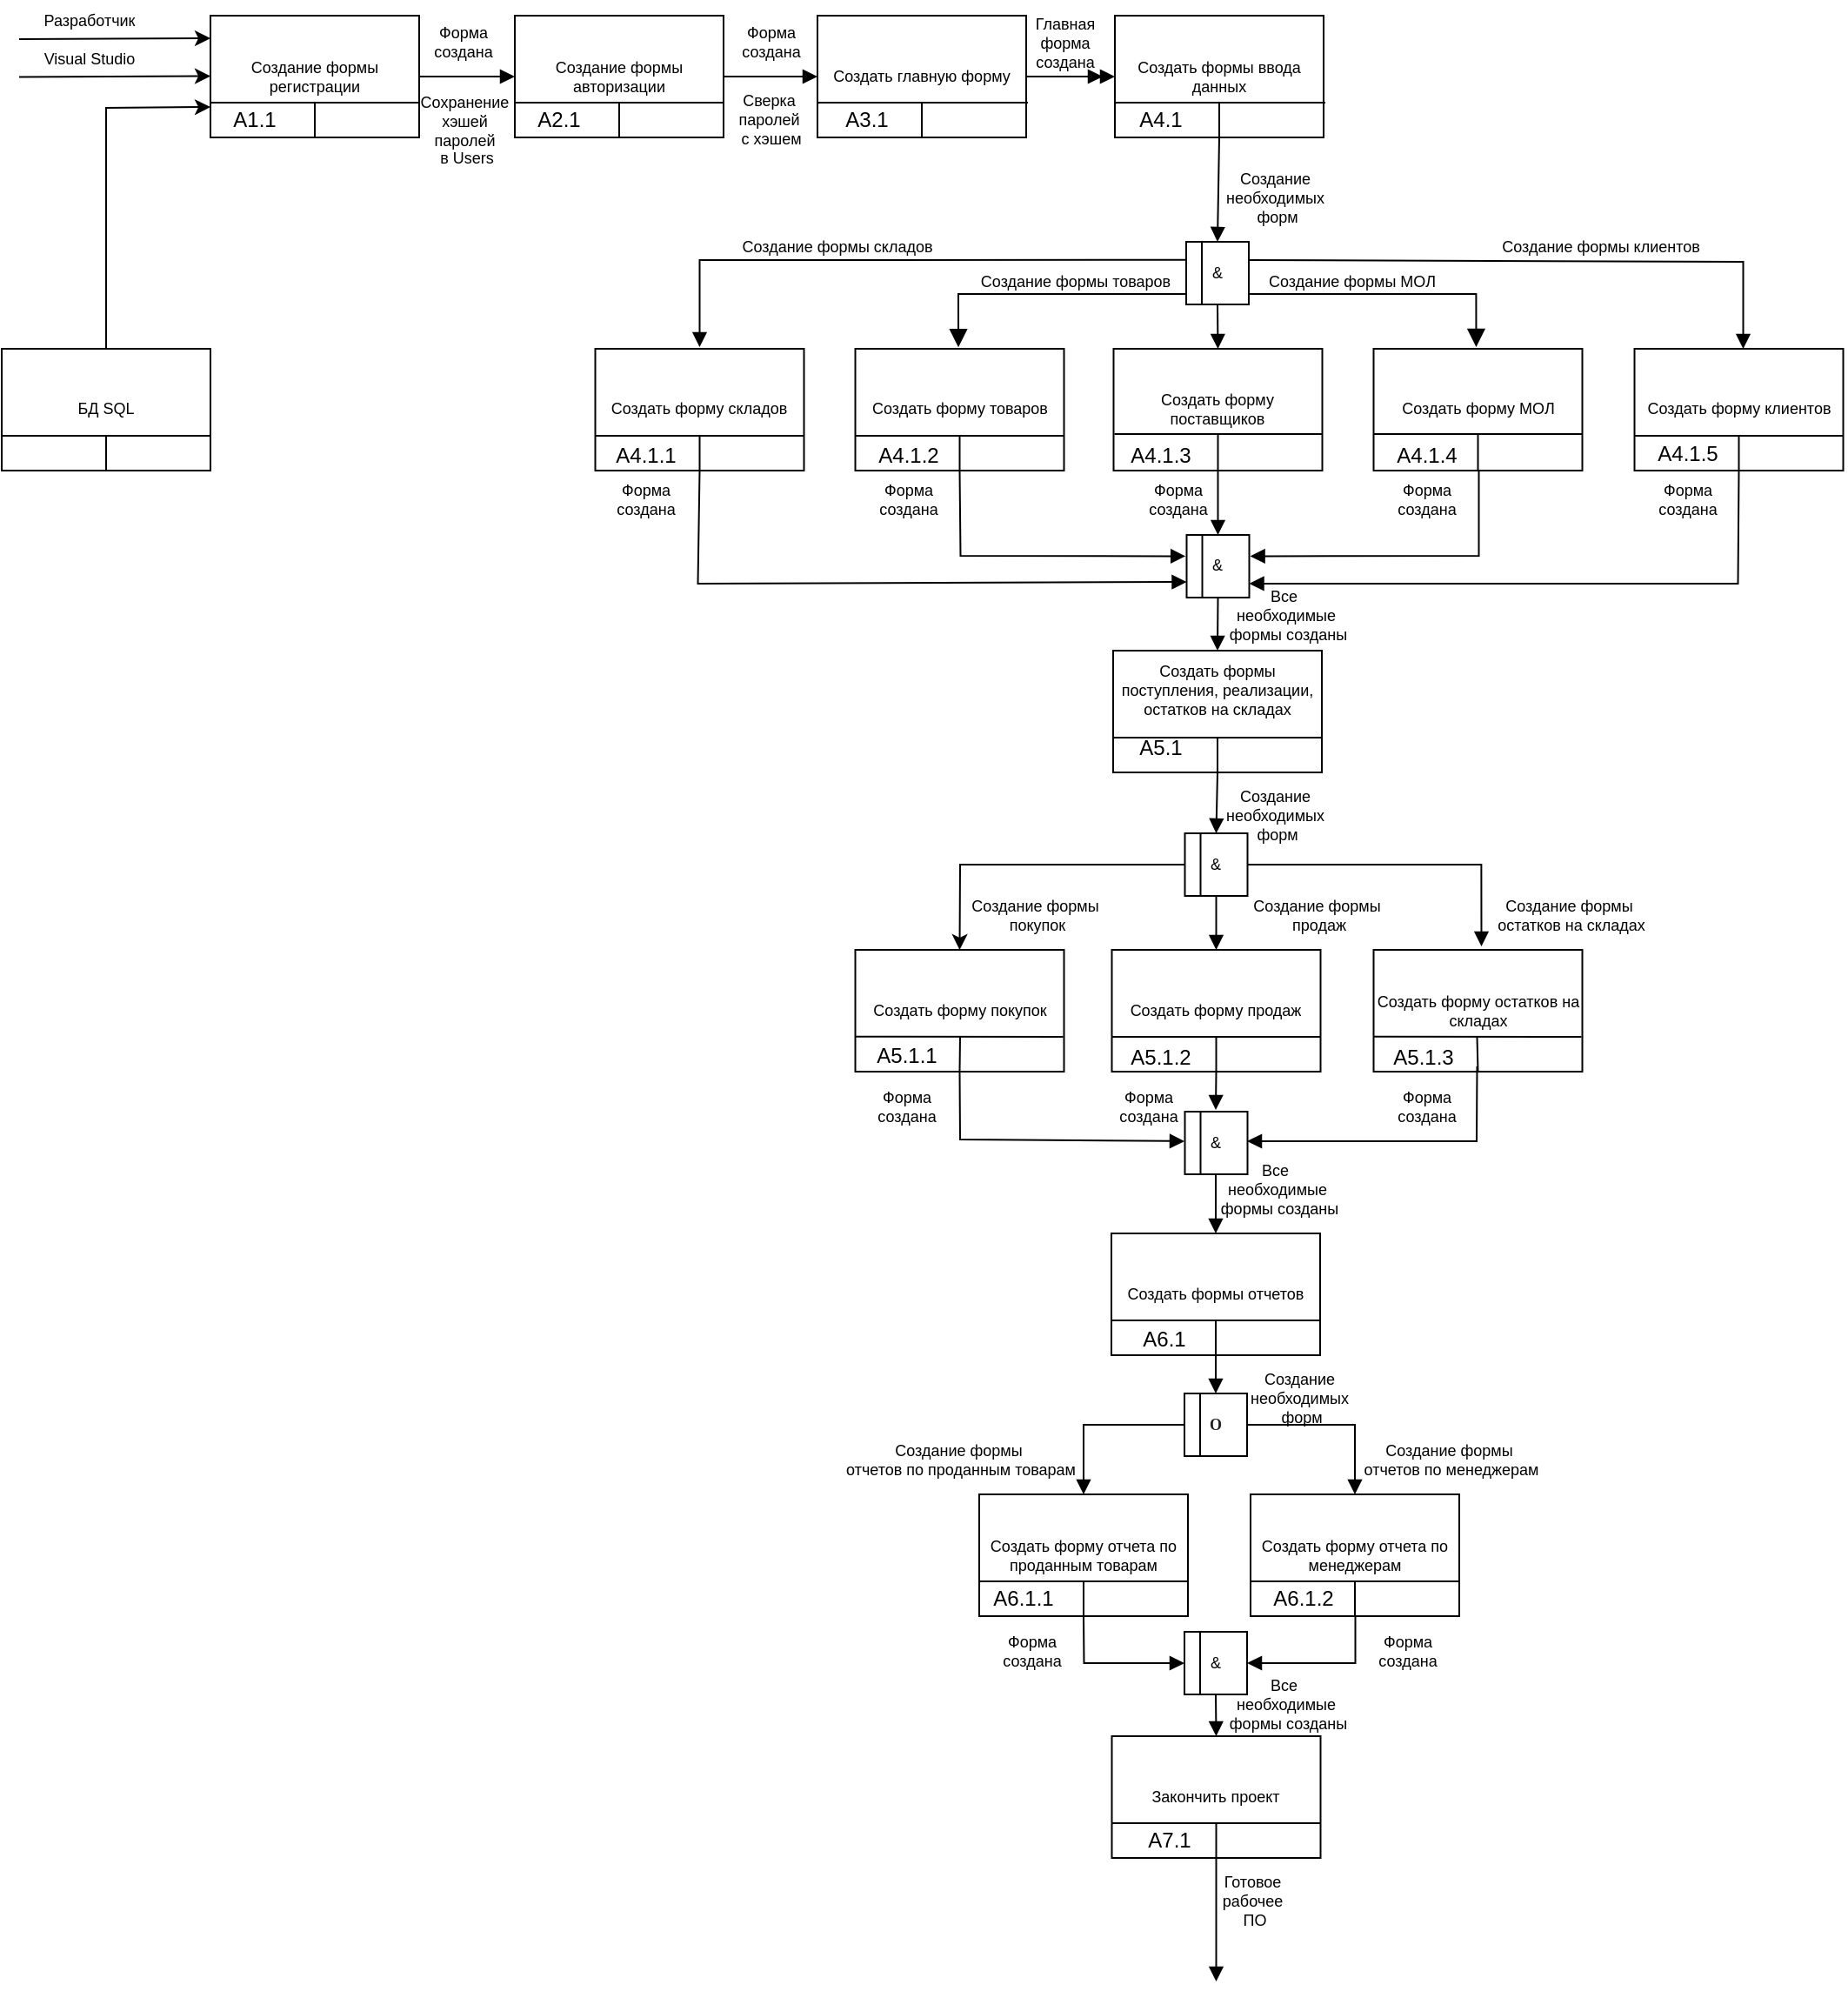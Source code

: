 <mxfile version="24.5.4" type="github">
  <diagram name="Страница — 1" id="Pa7o1rqoNR2MJulHMw20">
    <mxGraphModel dx="875" dy="435" grid="1" gridSize="10" guides="1" tooltips="1" connect="1" arrows="1" fold="1" page="1" pageScale="1" pageWidth="827" pageHeight="1169" math="0" shadow="0">
      <root>
        <mxCell id="0" />
        <mxCell id="1" parent="0" />
        <mxCell id="693QOhRJWuz22ZLLxZQr-6" value="Создание формы авторизации" style="rounded=0;whiteSpace=wrap;html=1;movable=1;resizable=1;rotatable=1;deletable=1;editable=1;locked=0;connectable=1;fontSize=9;" parent="1" vertex="1">
          <mxGeometry x="735" y="110" width="120" height="70" as="geometry" />
        </mxCell>
        <mxCell id="693QOhRJWuz22ZLLxZQr-7" value="" style="endArrow=none;html=1;rounded=0;movable=1;resizable=1;rotatable=1;deletable=1;editable=1;locked=0;connectable=1;fontSize=9;" parent="1" source="693QOhRJWuz22ZLLxZQr-6" edge="1">
          <mxGeometry width="50" height="50" relative="1" as="geometry">
            <mxPoint x="805" y="210" as="sourcePoint" />
            <mxPoint x="855" y="160" as="targetPoint" />
            <Array as="points">
              <mxPoint x="735" y="160" />
            </Array>
          </mxGeometry>
        </mxCell>
        <mxCell id="693QOhRJWuz22ZLLxZQr-8" value="" style="endArrow=none;html=1;rounded=0;exitX=0.5;exitY=1;exitDx=0;exitDy=0;movable=1;resizable=1;rotatable=1;deletable=1;editable=1;locked=0;connectable=1;fontSize=9;" parent="1" source="693QOhRJWuz22ZLLxZQr-6" edge="1">
          <mxGeometry width="50" height="50" relative="1" as="geometry">
            <mxPoint x="785" y="210" as="sourcePoint" />
            <mxPoint x="795" y="160" as="targetPoint" />
          </mxGeometry>
        </mxCell>
        <mxCell id="693QOhRJWuz22ZLLxZQr-9" value="Создать главную форму" style="rounded=0;whiteSpace=wrap;html=1;movable=1;resizable=1;rotatable=1;deletable=1;editable=1;locked=0;connectable=1;fontSize=9;" parent="1" vertex="1">
          <mxGeometry x="909" y="110" width="120" height="70" as="geometry" />
        </mxCell>
        <mxCell id="693QOhRJWuz22ZLLxZQr-10" value="" style="endArrow=none;html=1;rounded=0;movable=1;resizable=1;rotatable=1;deletable=1;editable=1;locked=0;connectable=1;fontSize=9;" parent="1" source="693QOhRJWuz22ZLLxZQr-9" edge="1">
          <mxGeometry width="50" height="50" relative="1" as="geometry">
            <mxPoint x="980" y="210" as="sourcePoint" />
            <mxPoint x="1030" y="160" as="targetPoint" />
            <Array as="points">
              <mxPoint x="910" y="160" />
            </Array>
          </mxGeometry>
        </mxCell>
        <mxCell id="693QOhRJWuz22ZLLxZQr-11" value="" style="endArrow=none;html=1;rounded=0;exitX=0.5;exitY=1;exitDx=0;exitDy=0;movable=1;resizable=1;rotatable=1;deletable=1;editable=1;locked=0;connectable=1;fontSize=9;" parent="1" source="693QOhRJWuz22ZLLxZQr-9" edge="1">
          <mxGeometry width="50" height="50" relative="1" as="geometry">
            <mxPoint x="960" y="210" as="sourcePoint" />
            <mxPoint x="969" y="160" as="targetPoint" />
          </mxGeometry>
        </mxCell>
        <mxCell id="693QOhRJWuz22ZLLxZQr-27" value="" style="endArrow=block;html=1;rounded=0;exitX=1;exitY=0.5;exitDx=0;exitDy=0;fontSize=9;endFill=1;" parent="1" source="693QOhRJWuz22ZLLxZQr-63" edge="1">
          <mxGeometry width="50" height="50" relative="1" as="geometry">
            <mxPoint x="520" y="148" as="sourcePoint" />
            <mxPoint x="735" y="145" as="targetPoint" />
          </mxGeometry>
        </mxCell>
        <mxCell id="693QOhRJWuz22ZLLxZQr-28" value="" style="endArrow=block;html=1;rounded=0;entryX=0;entryY=0.5;entryDx=0;entryDy=0;exitX=1;exitY=0.5;exitDx=0;exitDy=0;fontSize=9;endFill=1;" parent="1" source="693QOhRJWuz22ZLLxZQr-6" target="693QOhRJWuz22ZLLxZQr-9" edge="1">
          <mxGeometry width="50" height="50" relative="1" as="geometry">
            <mxPoint x="660" y="147" as="sourcePoint" />
            <mxPoint x="911.2" y="149.86" as="targetPoint" />
          </mxGeometry>
        </mxCell>
        <mxCell id="693QOhRJWuz22ZLLxZQr-63" value="Создание формы регистрации" style="rounded=0;whiteSpace=wrap;html=1;movable=1;resizable=1;rotatable=1;deletable=1;editable=1;locked=0;connectable=1;fontSize=9;" parent="1" vertex="1">
          <mxGeometry x="560" y="110" width="120" height="70" as="geometry" />
        </mxCell>
        <mxCell id="693QOhRJWuz22ZLLxZQr-64" value="" style="endArrow=none;html=1;rounded=0;movable=1;resizable=1;rotatable=1;deletable=1;editable=1;locked=0;connectable=1;fontSize=9;" parent="1" source="693QOhRJWuz22ZLLxZQr-63" edge="1">
          <mxGeometry width="50" height="50" relative="1" as="geometry">
            <mxPoint x="630" y="210" as="sourcePoint" />
            <mxPoint x="680" y="160" as="targetPoint" />
            <Array as="points">
              <mxPoint x="560" y="160" />
            </Array>
          </mxGeometry>
        </mxCell>
        <mxCell id="693QOhRJWuz22ZLLxZQr-65" value="" style="endArrow=none;html=1;rounded=0;exitX=0.5;exitY=1;exitDx=0;exitDy=0;movable=1;resizable=1;rotatable=1;deletable=1;editable=1;locked=0;connectable=1;fontSize=9;" parent="1" source="693QOhRJWuz22ZLLxZQr-63" edge="1">
          <mxGeometry width="50" height="50" relative="1" as="geometry">
            <mxPoint x="610" y="210" as="sourcePoint" />
            <mxPoint x="620" y="160" as="targetPoint" />
          </mxGeometry>
        </mxCell>
        <mxCell id="nbALkBVCZ8IrskfFhHtM-5" value="Создать форму складов" style="rounded=0;whiteSpace=wrap;html=1;movable=1;resizable=1;rotatable=1;deletable=1;editable=1;locked=0;connectable=1;fontSize=9;" vertex="1" parent="1">
          <mxGeometry x="781.25" y="301.49" width="120" height="70" as="geometry" />
        </mxCell>
        <mxCell id="nbALkBVCZ8IrskfFhHtM-6" value="" style="endArrow=none;html=1;rounded=0;movable=1;resizable=1;rotatable=1;deletable=1;editable=1;locked=0;connectable=1;fontSize=9;" edge="1" source="nbALkBVCZ8IrskfFhHtM-5" parent="1">
          <mxGeometry width="50" height="50" relative="1" as="geometry">
            <mxPoint x="851.25" y="401.49" as="sourcePoint" />
            <mxPoint x="901.25" y="351.49" as="targetPoint" />
            <Array as="points">
              <mxPoint x="781.25" y="351.49" />
            </Array>
          </mxGeometry>
        </mxCell>
        <mxCell id="nbALkBVCZ8IrskfFhHtM-7" value="" style="endArrow=none;html=1;rounded=0;exitX=0.5;exitY=1;exitDx=0;exitDy=0;movable=1;resizable=1;rotatable=1;deletable=1;editable=1;locked=0;connectable=1;fontSize=9;" edge="1" source="nbALkBVCZ8IrskfFhHtM-5" parent="1">
          <mxGeometry width="50" height="50" relative="1" as="geometry">
            <mxPoint x="831.25" y="401.49" as="sourcePoint" />
            <mxPoint x="841.25" y="351.49" as="targetPoint" />
          </mxGeometry>
        </mxCell>
        <mxCell id="nbALkBVCZ8IrskfFhHtM-11" value="Создать&amp;nbsp;форму товаров" style="rounded=0;whiteSpace=wrap;html=1;movable=1;resizable=1;rotatable=1;deletable=1;editable=1;locked=0;connectable=1;fontSize=9;" vertex="1" parent="1">
          <mxGeometry x="930.75" y="301.49" width="120" height="70" as="geometry" />
        </mxCell>
        <mxCell id="nbALkBVCZ8IrskfFhHtM-12" value="" style="endArrow=none;html=1;rounded=0;movable=1;resizable=1;rotatable=1;deletable=1;editable=1;locked=0;connectable=1;fontSize=9;" edge="1" source="nbALkBVCZ8IrskfFhHtM-11" parent="1">
          <mxGeometry width="50" height="50" relative="1" as="geometry">
            <mxPoint x="1000.75" y="401.49" as="sourcePoint" />
            <mxPoint x="1050.75" y="351.49" as="targetPoint" />
            <Array as="points">
              <mxPoint x="930.75" y="351.49" />
            </Array>
          </mxGeometry>
        </mxCell>
        <mxCell id="nbALkBVCZ8IrskfFhHtM-13" value="" style="endArrow=none;html=1;rounded=0;exitX=0.5;exitY=1;exitDx=0;exitDy=0;movable=1;resizable=1;rotatable=1;deletable=1;editable=1;locked=0;connectable=1;fontSize=9;" edge="1" source="nbALkBVCZ8IrskfFhHtM-11" parent="1">
          <mxGeometry width="50" height="50" relative="1" as="geometry">
            <mxPoint x="980.75" y="401.49" as="sourcePoint" />
            <mxPoint x="990.75" y="351.49" as="targetPoint" />
          </mxGeometry>
        </mxCell>
        <mxCell id="nbALkBVCZ8IrskfFhHtM-14" value="Создать&amp;nbsp;форму МОЛ" style="rounded=0;whiteSpace=wrap;html=1;movable=1;resizable=1;rotatable=1;deletable=1;editable=1;locked=0;connectable=1;fontSize=9;" vertex="1" parent="1">
          <mxGeometry x="1228.75" y="301.49" width="120" height="70" as="geometry" />
        </mxCell>
        <mxCell id="nbALkBVCZ8IrskfFhHtM-15" value="" style="endArrow=none;html=1;rounded=0;movable=1;resizable=1;rotatable=1;deletable=1;editable=1;locked=0;connectable=1;fontSize=9;" edge="1" parent="1" source="nbALkBVCZ8IrskfFhHtM-14">
          <mxGeometry width="50" height="50" relative="1" as="geometry">
            <mxPoint x="1298.75" y="400.49" as="sourcePoint" />
            <mxPoint x="1348.75" y="350.49" as="targetPoint" />
            <Array as="points">
              <mxPoint x="1228.75" y="350.49" />
            </Array>
          </mxGeometry>
        </mxCell>
        <mxCell id="nbALkBVCZ8IrskfFhHtM-16" value="" style="endArrow=none;html=1;rounded=0;exitX=0.5;exitY=1;exitDx=0;exitDy=0;movable=1;resizable=1;rotatable=1;deletable=1;editable=1;locked=0;connectable=1;fontSize=9;" edge="1" parent="1" source="nbALkBVCZ8IrskfFhHtM-14">
          <mxGeometry width="50" height="50" relative="1" as="geometry">
            <mxPoint x="1278.75" y="400.49" as="sourcePoint" />
            <mxPoint x="1288.75" y="350.49" as="targetPoint" />
          </mxGeometry>
        </mxCell>
        <mxCell id="nbALkBVCZ8IrskfFhHtM-17" value="Создать&amp;nbsp;форму клиентов" style="rounded=0;whiteSpace=wrap;html=1;movable=1;resizable=1;rotatable=1;deletable=1;editable=1;locked=0;connectable=1;fontSize=9;" vertex="1" parent="1">
          <mxGeometry x="1378.75" y="301.49" width="120" height="70" as="geometry" />
        </mxCell>
        <mxCell id="nbALkBVCZ8IrskfFhHtM-18" value="" style="endArrow=none;html=1;rounded=0;movable=1;resizable=1;rotatable=1;deletable=1;editable=1;locked=0;connectable=1;fontSize=9;" edge="1" parent="1" source="nbALkBVCZ8IrskfFhHtM-17">
          <mxGeometry width="50" height="50" relative="1" as="geometry">
            <mxPoint x="1448.75" y="401.49" as="sourcePoint" />
            <mxPoint x="1498.75" y="351.49" as="targetPoint" />
            <Array as="points">
              <mxPoint x="1378.75" y="351.49" />
            </Array>
          </mxGeometry>
        </mxCell>
        <mxCell id="nbALkBVCZ8IrskfFhHtM-19" value="" style="endArrow=none;html=1;rounded=0;exitX=0.5;exitY=1;exitDx=0;exitDy=0;movable=1;resizable=1;rotatable=1;deletable=1;editable=1;locked=0;connectable=1;fontSize=9;" edge="1" parent="1" source="nbALkBVCZ8IrskfFhHtM-17">
          <mxGeometry width="50" height="50" relative="1" as="geometry">
            <mxPoint x="1428.75" y="401.49" as="sourcePoint" />
            <mxPoint x="1438.75" y="351.49" as="targetPoint" />
          </mxGeometry>
        </mxCell>
        <mxCell id="nbALkBVCZ8IrskfFhHtM-25" value="" style="group;fontSize=9;" vertex="1" connectable="0" parent="1">
          <mxGeometry x="1121" y="240" width="36" height="36" as="geometry" />
        </mxCell>
        <mxCell id="nbALkBVCZ8IrskfFhHtM-26" value="&amp;amp;" style="whiteSpace=wrap;html=1;aspect=fixed;fontSize=9;" vertex="1" parent="nbALkBVCZ8IrskfFhHtM-25">
          <mxGeometry width="36" height="36" as="geometry" />
        </mxCell>
        <mxCell id="nbALkBVCZ8IrskfFhHtM-27" value="" style="endArrow=none;html=1;rounded=0;entryX=0.25;entryY=0;entryDx=0;entryDy=0;exitX=0.25;exitY=1;exitDx=0;exitDy=0;fontSize=9;" edge="1" parent="nbALkBVCZ8IrskfFhHtM-25" source="nbALkBVCZ8IrskfFhHtM-26" target="nbALkBVCZ8IrskfFhHtM-26">
          <mxGeometry width="50" height="50" relative="1" as="geometry">
            <mxPoint x="70" y="46" as="sourcePoint" />
            <mxPoint x="120" y="-4" as="targetPoint" />
          </mxGeometry>
        </mxCell>
        <mxCell id="nbALkBVCZ8IrskfFhHtM-30" value="" style="edgeStyle=segmentEdgeStyle;endArrow=block;html=1;curved=0;rounded=0;endSize=8;startSize=8;sourcePerimeterSpacing=0;targetPerimeterSpacing=0;exitX=0.004;exitY=0.834;exitDx=0;exitDy=0;exitPerimeter=0;entryX=0.494;entryY=-0.012;entryDx=0;entryDy=0;entryPerimeter=0;endFill=1;fontSize=9;" edge="1" parent="1" source="nbALkBVCZ8IrskfFhHtM-26" target="nbALkBVCZ8IrskfFhHtM-11">
          <mxGeometry width="100" relative="1" as="geometry">
            <mxPoint x="1114.74" y="270" as="sourcePoint" />
            <mxPoint x="990" y="300" as="targetPoint" />
            <Array as="points">
              <mxPoint x="990.25" y="270.49" />
            </Array>
          </mxGeometry>
        </mxCell>
        <mxCell id="nbALkBVCZ8IrskfFhHtM-31" value="" style="edgeStyle=segmentEdgeStyle;endArrow=block;html=1;curved=0;rounded=0;endSize=8;startSize=8;sourcePerimeterSpacing=0;targetPerimeterSpacing=0;entryX=0.502;entryY=0.007;entryDx=0;entryDy=0;entryPerimeter=0;exitX=1.001;exitY=0.834;exitDx=0;exitDy=0;exitPerimeter=0;endFill=1;fontSize=9;" edge="1" parent="1" source="nbALkBVCZ8IrskfFhHtM-26">
          <mxGeometry width="100" relative="1" as="geometry">
            <mxPoint x="1160" y="270" as="sourcePoint" />
            <mxPoint x="1287.74" y="300.49" as="targetPoint" />
            <Array as="points">
              <mxPoint x="1287.25" y="270.49" />
            </Array>
          </mxGeometry>
        </mxCell>
        <mxCell id="nbALkBVCZ8IrskfFhHtM-32" value="Создать&amp;nbsp;форму поставщиков" style="rounded=0;whiteSpace=wrap;html=1;movable=1;resizable=1;rotatable=1;deletable=1;editable=1;locked=0;connectable=1;fontSize=9;" vertex="1" parent="1">
          <mxGeometry x="1079.25" y="301.49" width="120" height="70" as="geometry" />
        </mxCell>
        <mxCell id="nbALkBVCZ8IrskfFhHtM-34" value="" style="endArrow=none;html=1;rounded=0;exitX=0.5;exitY=1;exitDx=0;exitDy=0;movable=1;resizable=1;rotatable=1;deletable=1;editable=1;locked=0;connectable=1;fontSize=9;" edge="1" source="nbALkBVCZ8IrskfFhHtM-32" parent="1">
          <mxGeometry width="50" height="50" relative="1" as="geometry">
            <mxPoint x="1127.25" y="400.49" as="sourcePoint" />
            <mxPoint x="1139.25" y="350.49" as="targetPoint" />
          </mxGeometry>
        </mxCell>
        <mxCell id="nbALkBVCZ8IrskfFhHtM-35" value="" style="endArrow=block;html=1;rounded=0;exitX=0.5;exitY=1;exitDx=0;exitDy=0;entryX=0.5;entryY=0;entryDx=0;entryDy=0;endFill=1;fontSize=9;" edge="1" parent="1" source="nbALkBVCZ8IrskfFhHtM-26" target="nbALkBVCZ8IrskfFhHtM-32">
          <mxGeometry width="50" height="50" relative="1" as="geometry">
            <mxPoint x="1140" y="280" as="sourcePoint" />
            <mxPoint x="1141.25" y="290.49" as="targetPoint" />
          </mxGeometry>
        </mxCell>
        <mxCell id="nbALkBVCZ8IrskfFhHtM-38" value="" style="group;fontSize=9;" vertex="1" connectable="0" parent="1">
          <mxGeometry x="1121.25" y="408.49" width="36" height="36" as="geometry" />
        </mxCell>
        <mxCell id="nbALkBVCZ8IrskfFhHtM-39" value="&amp;amp;" style="whiteSpace=wrap;html=1;aspect=fixed;fontSize=9;" vertex="1" parent="nbALkBVCZ8IrskfFhHtM-38">
          <mxGeometry width="36" height="36" as="geometry" />
        </mxCell>
        <mxCell id="nbALkBVCZ8IrskfFhHtM-40" value="" style="endArrow=none;html=1;rounded=0;entryX=0.25;entryY=0;entryDx=0;entryDy=0;exitX=0.25;exitY=1;exitDx=0;exitDy=0;fontSize=9;" edge="1" parent="nbALkBVCZ8IrskfFhHtM-38" source="nbALkBVCZ8IrskfFhHtM-39" target="nbALkBVCZ8IrskfFhHtM-39">
          <mxGeometry width="50" height="50" relative="1" as="geometry">
            <mxPoint x="70" y="46" as="sourcePoint" />
            <mxPoint x="120" y="-4" as="targetPoint" />
          </mxGeometry>
        </mxCell>
        <mxCell id="nbALkBVCZ8IrskfFhHtM-43" value="" style="endArrow=block;html=1;rounded=0;exitX=0.5;exitY=1;exitDx=0;exitDy=0;entryX=0.5;entryY=0;entryDx=0;entryDy=0;fontSize=9;endFill=1;" edge="1" parent="1" source="nbALkBVCZ8IrskfFhHtM-32" target="nbALkBVCZ8IrskfFhHtM-39">
          <mxGeometry width="50" height="50" relative="1" as="geometry">
            <mxPoint x="1111.25" y="400.49" as="sourcePoint" />
            <mxPoint x="1131.25" y="400.49" as="targetPoint" />
          </mxGeometry>
        </mxCell>
        <mxCell id="nbALkBVCZ8IrskfFhHtM-58" value="" style="endArrow=none;html=1;rounded=0;movable=1;resizable=1;rotatable=1;deletable=1;editable=1;locked=0;connectable=1;fontSize=9;" edge="1" parent="1">
          <mxGeometry width="50" height="50" relative="1" as="geometry">
            <mxPoint x="1079.75" y="350.49" as="sourcePoint" />
            <mxPoint x="1199.25" y="350.49" as="targetPoint" />
            <Array as="points">
              <mxPoint x="1079.25" y="350.49" />
            </Array>
          </mxGeometry>
        </mxCell>
        <mxCell id="nbALkBVCZ8IrskfFhHtM-60" value="" style="endArrow=block;html=1;rounded=0;exitX=0.5;exitY=1;exitDx=0;exitDy=0;entryX=1;entryY=0.5;entryDx=0;entryDy=0;fontSize=9;endFill=1;" edge="1" parent="1" source="nbALkBVCZ8IrskfFhHtM-17">
          <mxGeometry width="50" height="50" relative="1" as="geometry">
            <mxPoint x="1288.67" y="380.07" as="sourcePoint" />
            <mxPoint x="1157.25" y="436.49" as="targetPoint" />
            <Array as="points">
              <mxPoint x="1438.25" y="436.49" />
            </Array>
          </mxGeometry>
        </mxCell>
        <mxCell id="nbALkBVCZ8IrskfFhHtM-61" value="" style="endArrow=block;html=1;rounded=0;exitX=0.5;exitY=1;exitDx=0;exitDy=0;entryX=-0.018;entryY=0.34;entryDx=0;entryDy=0;entryPerimeter=0;fontSize=9;endFill=1;" edge="1" parent="1" source="nbALkBVCZ8IrskfFhHtM-11" target="nbALkBVCZ8IrskfFhHtM-39">
          <mxGeometry width="50" height="50" relative="1" as="geometry">
            <mxPoint x="1151.25" y="460.49" as="sourcePoint" />
            <mxPoint x="1201.25" y="410.49" as="targetPoint" />
            <Array as="points">
              <mxPoint x="991.25" y="420.49" />
            </Array>
          </mxGeometry>
        </mxCell>
        <mxCell id="nbALkBVCZ8IrskfFhHtM-66" value="" style="endArrow=block;html=1;rounded=0;exitX=0.5;exitY=1;exitDx=0;exitDy=0;entryX=1.015;entryY=0.34;entryDx=0;entryDy=0;entryPerimeter=0;fontSize=9;endFill=1;" edge="1" parent="1" target="nbALkBVCZ8IrskfFhHtM-39">
          <mxGeometry width="50" height="50" relative="1" as="geometry">
            <mxPoint x="1289.25" y="371.49" as="sourcePoint" />
            <mxPoint x="1161.25" y="420.49" as="targetPoint" />
            <Array as="points">
              <mxPoint x="1289.25" y="420.49" />
            </Array>
          </mxGeometry>
        </mxCell>
        <mxCell id="nbALkBVCZ8IrskfFhHtM-67" value="" style="endArrow=block;html=1;rounded=0;exitX=0.5;exitY=1;exitDx=0;exitDy=0;entryX=0;entryY=0.75;entryDx=0;entryDy=0;fontSize=9;endFill=1;" edge="1" parent="1" target="nbALkBVCZ8IrskfFhHtM-39">
          <mxGeometry width="50" height="50" relative="1" as="geometry">
            <mxPoint x="841.25" y="371.49" as="sourcePoint" />
            <mxPoint x="1111.25" y="440.49" as="targetPoint" />
            <Array as="points">
              <mxPoint x="840.25" y="436.49" />
            </Array>
          </mxGeometry>
        </mxCell>
        <mxCell id="nbALkBVCZ8IrskfFhHtM-69" value="" style="endArrow=block;html=1;rounded=0;exitX=0.005;exitY=0.288;exitDx=0;exitDy=0;exitPerimeter=0;endFill=1;fontSize=9;" edge="1" parent="1" source="nbALkBVCZ8IrskfFhHtM-26">
          <mxGeometry width="50" height="50" relative="1" as="geometry">
            <mxPoint x="961.25" y="290.49" as="sourcePoint" />
            <mxPoint x="841.25" y="300.49" as="targetPoint" />
            <Array as="points">
              <mxPoint x="841.25" y="250.49" />
            </Array>
          </mxGeometry>
        </mxCell>
        <mxCell id="nbALkBVCZ8IrskfFhHtM-71" value="" style="endArrow=block;html=1;rounded=0;exitX=1.008;exitY=0.292;exitDx=0;exitDy=0;exitPerimeter=0;endFill=1;fontSize=9;" edge="1" parent="1" source="nbALkBVCZ8IrskfFhHtM-26">
          <mxGeometry width="50" height="50" relative="1" as="geometry">
            <mxPoint x="1721.25" y="251.49" as="sourcePoint" />
            <mxPoint x="1441.25" y="301.49" as="targetPoint" />
            <Array as="points">
              <mxPoint x="1441.25" y="251.49" />
            </Array>
          </mxGeometry>
        </mxCell>
        <mxCell id="nbALkBVCZ8IrskfFhHtM-72" value="" style="endArrow=block;html=1;rounded=0;exitX=0.5;exitY=1;exitDx=0;exitDy=0;entryX=0.5;entryY=0;entryDx=0;entryDy=0;fontSize=9;endFill=1;" edge="1" parent="1" source="nbALkBVCZ8IrskfFhHtM-105">
          <mxGeometry width="50" height="50" relative="1" as="geometry">
            <mxPoint x="1139.25" y="616" as="sourcePoint" />
            <mxPoint x="1138.25" y="647" as="targetPoint" />
          </mxGeometry>
        </mxCell>
        <mxCell id="nbALkBVCZ8IrskfFhHtM-74" value="Создать&amp;nbsp;форму покупок" style="rounded=0;whiteSpace=wrap;html=1;movable=1;resizable=1;rotatable=1;deletable=1;editable=1;locked=0;connectable=1;fontSize=9;" vertex="1" parent="1">
          <mxGeometry x="930.75" y="647" width="120" height="70" as="geometry" />
        </mxCell>
        <mxCell id="nbALkBVCZ8IrskfFhHtM-75" value="" style="endArrow=none;html=1;rounded=0;movable=1;resizable=1;rotatable=1;deletable=1;editable=1;locked=0;connectable=1;fontSize=9;" edge="1" source="nbALkBVCZ8IrskfFhHtM-74" parent="1">
          <mxGeometry width="50" height="50" relative="1" as="geometry">
            <mxPoint x="1000.25" y="747" as="sourcePoint" />
            <mxPoint x="1050.25" y="697" as="targetPoint" />
            <Array as="points">
              <mxPoint x="930.25" y="697" />
            </Array>
          </mxGeometry>
        </mxCell>
        <mxCell id="nbALkBVCZ8IrskfFhHtM-76" value="" style="endArrow=none;html=1;rounded=0;exitX=0.5;exitY=1;exitDx=0;exitDy=0;movable=1;resizable=1;rotatable=1;deletable=1;editable=1;locked=0;connectable=1;fontSize=9;" edge="1" source="nbALkBVCZ8IrskfFhHtM-74" parent="1">
          <mxGeometry width="50" height="50" relative="1" as="geometry">
            <mxPoint x="980.25" y="747" as="sourcePoint" />
            <mxPoint x="991" y="697" as="targetPoint" />
          </mxGeometry>
        </mxCell>
        <mxCell id="nbALkBVCZ8IrskfFhHtM-77" value="Создать&amp;nbsp;форму продаж" style="rounded=0;whiteSpace=wrap;html=1;movable=1;resizable=1;rotatable=1;deletable=1;editable=1;locked=0;connectable=1;fontSize=9;" vertex="1" parent="1">
          <mxGeometry x="1078.25" y="647" width="120" height="70" as="geometry" />
        </mxCell>
        <mxCell id="nbALkBVCZ8IrskfFhHtM-78" value="" style="endArrow=none;html=1;rounded=0;movable=1;resizable=1;rotatable=1;deletable=1;editable=1;locked=0;connectable=1;fontSize=9;" edge="1" source="nbALkBVCZ8IrskfFhHtM-77" parent="1">
          <mxGeometry width="50" height="50" relative="1" as="geometry">
            <mxPoint x="1148.25" y="747" as="sourcePoint" />
            <mxPoint x="1198.25" y="697" as="targetPoint" />
            <Array as="points">
              <mxPoint x="1078.25" y="697" />
            </Array>
          </mxGeometry>
        </mxCell>
        <mxCell id="nbALkBVCZ8IrskfFhHtM-79" value="" style="endArrow=none;html=1;rounded=0;exitX=0.5;exitY=1;exitDx=0;exitDy=0;movable=1;resizable=1;rotatable=1;deletable=1;editable=1;locked=0;connectable=1;fontSize=9;" edge="1" source="nbALkBVCZ8IrskfFhHtM-77" parent="1">
          <mxGeometry width="50" height="50" relative="1" as="geometry">
            <mxPoint x="1128.25" y="747" as="sourcePoint" />
            <mxPoint x="1138.25" y="697" as="targetPoint" />
          </mxGeometry>
        </mxCell>
        <mxCell id="nbALkBVCZ8IrskfFhHtM-80" value="Создать&amp;nbsp;форму остатков на складах" style="rounded=0;whiteSpace=wrap;html=1;movable=1;resizable=1;rotatable=1;deletable=1;editable=1;locked=0;connectable=1;fontSize=9;" vertex="1" parent="1">
          <mxGeometry x="1228.75" y="647" width="120" height="70" as="geometry" />
        </mxCell>
        <mxCell id="nbALkBVCZ8IrskfFhHtM-81" value="" style="endArrow=none;html=1;rounded=0;movable=1;resizable=1;rotatable=1;deletable=1;editable=1;locked=0;connectable=1;fontSize=9;" edge="1" source="nbALkBVCZ8IrskfFhHtM-80" parent="1">
          <mxGeometry width="50" height="50" relative="1" as="geometry">
            <mxPoint x="1298.25" y="747" as="sourcePoint" />
            <mxPoint x="1348.25" y="697" as="targetPoint" />
            <Array as="points">
              <mxPoint x="1228.25" y="697" />
            </Array>
          </mxGeometry>
        </mxCell>
        <mxCell id="nbALkBVCZ8IrskfFhHtM-82" value="" style="endArrow=none;html=1;rounded=0;exitX=0.5;exitY=1;exitDx=0;exitDy=0;movable=1;resizable=1;rotatable=1;deletable=1;editable=1;locked=0;connectable=1;fontSize=9;" edge="1" source="nbALkBVCZ8IrskfFhHtM-80" parent="1">
          <mxGeometry width="50" height="50" relative="1" as="geometry">
            <mxPoint x="1278.25" y="747" as="sourcePoint" />
            <mxPoint x="1288.25" y="697" as="targetPoint" />
          </mxGeometry>
        </mxCell>
        <mxCell id="nbALkBVCZ8IrskfFhHtM-91" value="Создать формы ввода данных" style="rounded=0;whiteSpace=wrap;html=1;movable=1;resizable=1;rotatable=1;deletable=1;editable=1;locked=0;connectable=1;fontSize=9;" vertex="1" parent="1">
          <mxGeometry x="1080" y="110" width="120" height="70" as="geometry" />
        </mxCell>
        <mxCell id="nbALkBVCZ8IrskfFhHtM-92" value="" style="endArrow=none;html=1;rounded=0;movable=1;resizable=1;rotatable=1;deletable=1;editable=1;locked=0;connectable=1;fontSize=9;" edge="1" source="nbALkBVCZ8IrskfFhHtM-91" parent="1">
          <mxGeometry width="50" height="50" relative="1" as="geometry">
            <mxPoint x="1151" y="210" as="sourcePoint" />
            <mxPoint x="1201" y="160" as="targetPoint" />
            <Array as="points">
              <mxPoint x="1081" y="160" />
            </Array>
          </mxGeometry>
        </mxCell>
        <mxCell id="nbALkBVCZ8IrskfFhHtM-93" value="" style="endArrow=none;html=1;rounded=0;exitX=0.5;exitY=1;exitDx=0;exitDy=0;movable=1;resizable=1;rotatable=1;deletable=1;editable=1;locked=0;connectable=1;fontSize=9;" edge="1" source="nbALkBVCZ8IrskfFhHtM-91" parent="1">
          <mxGeometry width="50" height="50" relative="1" as="geometry">
            <mxPoint x="1131" y="210" as="sourcePoint" />
            <mxPoint x="1140" y="160" as="targetPoint" />
          </mxGeometry>
        </mxCell>
        <mxCell id="nbALkBVCZ8IrskfFhHtM-94" value="" style="edgeStyle=none;orthogonalLoop=1;jettySize=auto;html=1;rounded=0;exitX=1;exitY=0.5;exitDx=0;exitDy=0;entryX=0;entryY=0.5;entryDx=0;entryDy=0;endArrow=doubleBlock;endFill=1;fontSize=9;" edge="1" parent="1" source="693QOhRJWuz22ZLLxZQr-9" target="nbALkBVCZ8IrskfFhHtM-91">
          <mxGeometry width="100" relative="1" as="geometry">
            <mxPoint x="730" y="200" as="sourcePoint" />
            <mxPoint x="830" y="200" as="targetPoint" />
            <Array as="points" />
          </mxGeometry>
        </mxCell>
        <mxCell id="nbALkBVCZ8IrskfFhHtM-96" value="" style="endArrow=block;html=1;rounded=0;endFill=1;entryX=0.5;entryY=0;entryDx=0;entryDy=0;exitX=0.5;exitY=1;exitDx=0;exitDy=0;fontSize=9;" edge="1" parent="1" source="nbALkBVCZ8IrskfFhHtM-91" target="nbALkBVCZ8IrskfFhHtM-26">
          <mxGeometry width="50" height="50" relative="1" as="geometry">
            <mxPoint x="1060.75" y="290" as="sourcePoint" />
            <mxPoint x="1110.75" y="240" as="targetPoint" />
          </mxGeometry>
        </mxCell>
        <mxCell id="nbALkBVCZ8IrskfFhHtM-97" value="Создать формы поступления, реализации, остатков на складах" style="rounded=0;whiteSpace=wrap;html=1;movable=1;resizable=1;rotatable=1;deletable=1;editable=1;locked=0;connectable=1;fontSize=9;verticalAlign=top;spacingBottom=0;labelPosition=center;verticalLabelPosition=middle;align=center;" vertex="1" parent="1">
          <mxGeometry x="1079" y="475" width="120" height="70" as="geometry" />
        </mxCell>
        <mxCell id="nbALkBVCZ8IrskfFhHtM-98" value="" style="endArrow=none;html=1;rounded=0;movable=1;resizable=1;rotatable=1;deletable=1;editable=1;locked=0;connectable=1;fontSize=9;" edge="1" source="nbALkBVCZ8IrskfFhHtM-97" parent="1">
          <mxGeometry width="50" height="50" relative="1" as="geometry">
            <mxPoint x="1149" y="575" as="sourcePoint" />
            <mxPoint x="1199" y="525" as="targetPoint" />
            <Array as="points">
              <mxPoint x="1079" y="525" />
            </Array>
          </mxGeometry>
        </mxCell>
        <mxCell id="nbALkBVCZ8IrskfFhHtM-99" value="" style="endArrow=none;html=1;rounded=0;exitX=0.5;exitY=1;exitDx=0;exitDy=0;movable=1;resizable=1;rotatable=1;deletable=1;editable=1;locked=0;connectable=1;fontSize=9;" edge="1" source="nbALkBVCZ8IrskfFhHtM-97" parent="1">
          <mxGeometry width="50" height="50" relative="1" as="geometry">
            <mxPoint x="1129" y="575" as="sourcePoint" />
            <mxPoint x="1139" y="525" as="targetPoint" />
          </mxGeometry>
        </mxCell>
        <mxCell id="nbALkBVCZ8IrskfFhHtM-101" value="" style="endArrow=block;html=1;rounded=0;entryX=0.5;entryY=0;entryDx=0;entryDy=0;exitX=1;exitY=0.5;exitDx=0;exitDy=0;fontSize=9;endFill=1;" edge="1" parent="1" source="nbALkBVCZ8IrskfFhHtM-105">
          <mxGeometry width="50" height="50" relative="1" as="geometry">
            <mxPoint x="1234" y="598.0" as="sourcePoint" />
            <mxPoint x="1290.75" y="645" as="targetPoint" />
            <Array as="points">
              <mxPoint x="1290.68" y="598" />
            </Array>
          </mxGeometry>
        </mxCell>
        <mxCell id="nbALkBVCZ8IrskfFhHtM-103" value="" style="endArrow=block;html=1;rounded=0;entryX=0.5;entryY=0;entryDx=0;entryDy=0;exitX=0.5;exitY=1;exitDx=0;exitDy=0;endFill=1;fontSize=9;" edge="1" parent="1" source="nbALkBVCZ8IrskfFhHtM-39" target="nbALkBVCZ8IrskfFhHtM-97">
          <mxGeometry width="50" height="50" relative="1" as="geometry">
            <mxPoint x="1132" y="510" as="sourcePoint" />
            <mxPoint x="1182" y="460" as="targetPoint" />
          </mxGeometry>
        </mxCell>
        <mxCell id="nbALkBVCZ8IrskfFhHtM-104" value="" style="group;fontSize=9;" vertex="1" connectable="0" parent="1">
          <mxGeometry x="1120.25" y="580" width="36" height="36" as="geometry" />
        </mxCell>
        <mxCell id="nbALkBVCZ8IrskfFhHtM-105" value="&amp;amp;" style="whiteSpace=wrap;html=1;aspect=fixed;fontSize=9;" vertex="1" parent="nbALkBVCZ8IrskfFhHtM-104">
          <mxGeometry width="36" height="36" as="geometry" />
        </mxCell>
        <mxCell id="nbALkBVCZ8IrskfFhHtM-106" value="" style="endArrow=none;html=1;rounded=0;entryX=0.25;entryY=0;entryDx=0;entryDy=0;exitX=0.25;exitY=1;exitDx=0;exitDy=0;fontSize=9;" edge="1" parent="nbALkBVCZ8IrskfFhHtM-104" source="nbALkBVCZ8IrskfFhHtM-105" target="nbALkBVCZ8IrskfFhHtM-105">
          <mxGeometry width="50" height="50" relative="1" as="geometry">
            <mxPoint x="70" y="46" as="sourcePoint" />
            <mxPoint x="120" y="-4" as="targetPoint" />
          </mxGeometry>
        </mxCell>
        <mxCell id="nbALkBVCZ8IrskfFhHtM-107" value="" style="endArrow=block;html=1;rounded=0;entryX=0.5;entryY=0;entryDx=0;entryDy=0;exitX=0.5;exitY=1;exitDx=0;exitDy=0;endFill=1;fontSize=9;" edge="1" parent="1" source="nbALkBVCZ8IrskfFhHtM-97" target="nbALkBVCZ8IrskfFhHtM-105">
          <mxGeometry width="50" height="50" relative="1" as="geometry">
            <mxPoint x="1102" y="580" as="sourcePoint" />
            <mxPoint x="1152" y="530" as="targetPoint" />
          </mxGeometry>
        </mxCell>
        <mxCell id="nbALkBVCZ8IrskfFhHtM-118" value="" style="endArrow=block;html=1;rounded=0;entryX=0.5;entryY=0;entryDx=0;entryDy=0;exitX=0.5;exitY=1;exitDx=0;exitDy=0;fontSize=9;endFill=1;" edge="1" parent="1" source="nbALkBVCZ8IrskfFhHtM-77">
          <mxGeometry width="50" height="50" relative="1" as="geometry">
            <mxPoint x="1138" y="720" as="sourcePoint" />
            <mxPoint x="1138" y="739.0" as="targetPoint" />
          </mxGeometry>
        </mxCell>
        <mxCell id="nbALkBVCZ8IrskfFhHtM-119" value="" style="endArrow=block;html=1;rounded=0;entryX=0;entryY=0.5;entryDx=0;entryDy=0;exitX=0.5;exitY=1;exitDx=0;exitDy=0;fontSize=9;endFill=1;" edge="1" parent="1" source="nbALkBVCZ8IrskfFhHtM-74">
          <mxGeometry width="50" height="50" relative="1" as="geometry">
            <mxPoint x="992" y="720" as="sourcePoint" />
            <mxPoint x="1120" y="757.0" as="targetPoint" />
            <Array as="points">
              <mxPoint x="991" y="756" />
            </Array>
          </mxGeometry>
        </mxCell>
        <mxCell id="nbALkBVCZ8IrskfFhHtM-120" value="" style="endArrow=block;html=1;rounded=0;exitX=0.5;exitY=1;exitDx=0;exitDy=0;entryX=1;entryY=0.5;entryDx=0;entryDy=0;fontSize=9;endFill=1;" edge="1" parent="1">
          <mxGeometry width="50" height="50" relative="1" as="geometry">
            <mxPoint x="1288.25" y="714" as="sourcePoint" />
            <mxPoint x="1156" y="757.0" as="targetPoint" />
            <Array as="points">
              <mxPoint x="1288" y="757" />
            </Array>
          </mxGeometry>
        </mxCell>
        <mxCell id="nbALkBVCZ8IrskfFhHtM-121" value="" style="endArrow=block;html=1;rounded=0;exitX=0.5;exitY=1;exitDx=0;exitDy=0;fontSize=9;endFill=1;" edge="1" parent="1">
          <mxGeometry width="50" height="50" relative="1" as="geometry">
            <mxPoint x="1138" y="775.0" as="sourcePoint" />
            <mxPoint x="1138" y="810" as="targetPoint" />
          </mxGeometry>
        </mxCell>
        <mxCell id="nbALkBVCZ8IrskfFhHtM-122" value="Создать формы отчетов" style="rounded=0;whiteSpace=wrap;html=1;movable=1;resizable=1;rotatable=1;deletable=1;editable=1;locked=0;connectable=1;fontSize=9;" vertex="1" parent="1">
          <mxGeometry x="1078" y="810" width="120" height="70" as="geometry" />
        </mxCell>
        <mxCell id="nbALkBVCZ8IrskfFhHtM-123" value="" style="endArrow=none;html=1;rounded=0;movable=1;resizable=1;rotatable=1;deletable=1;editable=1;locked=0;connectable=1;fontSize=9;" edge="1" source="nbALkBVCZ8IrskfFhHtM-122" parent="1">
          <mxGeometry width="50" height="50" relative="1" as="geometry">
            <mxPoint x="1148" y="910" as="sourcePoint" />
            <mxPoint x="1198" y="860" as="targetPoint" />
            <Array as="points">
              <mxPoint x="1078" y="860" />
            </Array>
          </mxGeometry>
        </mxCell>
        <mxCell id="nbALkBVCZ8IrskfFhHtM-124" value="" style="endArrow=none;html=1;rounded=0;exitX=0.5;exitY=1;exitDx=0;exitDy=0;movable=1;resizable=1;rotatable=1;deletable=1;editable=1;locked=0;connectable=1;fontSize=9;" edge="1" source="nbALkBVCZ8IrskfFhHtM-122" parent="1">
          <mxGeometry width="50" height="50" relative="1" as="geometry">
            <mxPoint x="1128" y="910" as="sourcePoint" />
            <mxPoint x="1138" y="860" as="targetPoint" />
          </mxGeometry>
        </mxCell>
        <mxCell id="nbALkBVCZ8IrskfFhHtM-128" value="" style="endArrow=block;html=1;rounded=0;exitX=0.5;exitY=1;exitDx=0;exitDy=0;fontSize=9;entryX=0.5;entryY=0;entryDx=0;entryDy=0;endFill=1;" edge="1" parent="1" source="nbALkBVCZ8IrskfFhHtM-122" target="nbALkBVCZ8IrskfFhHtM-143">
          <mxGeometry width="50" height="50" relative="1" as="geometry">
            <mxPoint x="1122" y="910" as="sourcePoint" />
            <mxPoint x="1138" y="900" as="targetPoint" />
          </mxGeometry>
        </mxCell>
        <mxCell id="nbALkBVCZ8IrskfFhHtM-129" value="Создать форму отчета по проданным товарам" style="rounded=0;whiteSpace=wrap;html=1;movable=1;resizable=1;rotatable=1;deletable=1;editable=1;locked=0;connectable=1;fontSize=9;" vertex="1" parent="1">
          <mxGeometry x="1002" y="960" width="120" height="70" as="geometry" />
        </mxCell>
        <mxCell id="nbALkBVCZ8IrskfFhHtM-130" value="" style="endArrow=none;html=1;rounded=0;movable=1;resizable=1;rotatable=1;deletable=1;editable=1;locked=0;connectable=1;fontSize=9;" edge="1" source="nbALkBVCZ8IrskfFhHtM-129" parent="1">
          <mxGeometry width="50" height="50" relative="1" as="geometry">
            <mxPoint x="1072" y="1060" as="sourcePoint" />
            <mxPoint x="1122" y="1010" as="targetPoint" />
            <Array as="points">
              <mxPoint x="1002" y="1010" />
            </Array>
          </mxGeometry>
        </mxCell>
        <mxCell id="nbALkBVCZ8IrskfFhHtM-131" value="" style="endArrow=none;html=1;rounded=0;exitX=0.5;exitY=1;exitDx=0;exitDy=0;movable=1;resizable=1;rotatable=1;deletable=1;editable=1;locked=0;connectable=1;fontSize=9;" edge="1" source="nbALkBVCZ8IrskfFhHtM-129" parent="1">
          <mxGeometry width="50" height="50" relative="1" as="geometry">
            <mxPoint x="1052" y="1060" as="sourcePoint" />
            <mxPoint x="1062" y="1010" as="targetPoint" />
          </mxGeometry>
        </mxCell>
        <mxCell id="nbALkBVCZ8IrskfFhHtM-132" value="Создать форму отчета по менеджерам" style="rounded=0;whiteSpace=wrap;html=1;movable=1;resizable=1;rotatable=1;deletable=1;editable=1;locked=0;connectable=1;fontSize=9;" vertex="1" parent="1">
          <mxGeometry x="1158" y="960" width="120" height="70" as="geometry" />
        </mxCell>
        <mxCell id="nbALkBVCZ8IrskfFhHtM-133" value="" style="endArrow=none;html=1;rounded=0;movable=1;resizable=1;rotatable=1;deletable=1;editable=1;locked=0;connectable=1;fontSize=9;" edge="1" source="nbALkBVCZ8IrskfFhHtM-132" parent="1">
          <mxGeometry width="50" height="50" relative="1" as="geometry">
            <mxPoint x="1228" y="1060" as="sourcePoint" />
            <mxPoint x="1278" y="1010" as="targetPoint" />
            <Array as="points">
              <mxPoint x="1158" y="1010" />
            </Array>
          </mxGeometry>
        </mxCell>
        <mxCell id="nbALkBVCZ8IrskfFhHtM-134" value="" style="endArrow=none;html=1;rounded=0;exitX=0.5;exitY=1;exitDx=0;exitDy=0;movable=1;resizable=1;rotatable=1;deletable=1;editable=1;locked=0;connectable=1;fontSize=9;" edge="1" source="nbALkBVCZ8IrskfFhHtM-132" parent="1">
          <mxGeometry width="50" height="50" relative="1" as="geometry">
            <mxPoint x="1208" y="1060" as="sourcePoint" />
            <mxPoint x="1218" y="1010" as="targetPoint" />
          </mxGeometry>
        </mxCell>
        <mxCell id="nbALkBVCZ8IrskfFhHtM-139" value="" style="endArrow=classic;html=1;rounded=0;entryX=0.5;entryY=0;entryDx=0;entryDy=0;exitX=0;exitY=0.5;exitDx=0;exitDy=0;fontSize=9;" edge="1" parent="1" source="nbALkBVCZ8IrskfFhHtM-105" target="nbALkBVCZ8IrskfFhHtM-74">
          <mxGeometry width="50" height="50" relative="1" as="geometry">
            <mxPoint x="1122" y="598" as="sourcePoint" />
            <mxPoint x="993.35" y="647.0" as="targetPoint" />
            <Array as="points">
              <mxPoint x="991" y="598" />
            </Array>
          </mxGeometry>
        </mxCell>
        <mxCell id="nbALkBVCZ8IrskfFhHtM-142" value="" style="group;fontSize=9;" vertex="1" connectable="0" parent="1">
          <mxGeometry x="1120" y="902" width="36" height="36" as="geometry" />
        </mxCell>
        <mxCell id="nbALkBVCZ8IrskfFhHtM-143" value="&lt;span style=&quot;font-weight: 700; color: rgb(32, 33, 34); font-family: &amp;quot;palatino linotype&amp;quot;, &amp;quot;new athena unicode&amp;quot;, athena, gentium, code2000, serif; font-size: 9px; text-align: start; background-color: rgb(255, 255, 255);&quot;&gt;Ο&lt;/span&gt;" style="whiteSpace=wrap;html=1;aspect=fixed;fontSize=9;" vertex="1" parent="nbALkBVCZ8IrskfFhHtM-142">
          <mxGeometry width="36" height="36" as="geometry" />
        </mxCell>
        <mxCell id="nbALkBVCZ8IrskfFhHtM-144" value="" style="endArrow=none;html=1;rounded=0;entryX=0.25;entryY=0;entryDx=0;entryDy=0;exitX=0.25;exitY=1;exitDx=0;exitDy=0;fontSize=9;" edge="1" parent="nbALkBVCZ8IrskfFhHtM-142" source="nbALkBVCZ8IrskfFhHtM-143" target="nbALkBVCZ8IrskfFhHtM-143">
          <mxGeometry width="50" height="50" relative="1" as="geometry">
            <mxPoint x="70" y="46" as="sourcePoint" />
            <mxPoint x="120" y="-4" as="targetPoint" />
          </mxGeometry>
        </mxCell>
        <mxCell id="nbALkBVCZ8IrskfFhHtM-145" value="" style="endArrow=block;html=1;rounded=0;entryX=0.5;entryY=0;entryDx=0;entryDy=0;exitX=0;exitY=0.5;exitDx=0;exitDy=0;fontSize=9;endFill=1;" edge="1" parent="1" source="nbALkBVCZ8IrskfFhHtM-143" target="nbALkBVCZ8IrskfFhHtM-129">
          <mxGeometry width="50" height="50" relative="1" as="geometry">
            <mxPoint x="1122" y="940" as="sourcePoint" />
            <mxPoint x="1172" y="890" as="targetPoint" />
            <Array as="points">
              <mxPoint x="1062" y="920" />
            </Array>
          </mxGeometry>
        </mxCell>
        <mxCell id="nbALkBVCZ8IrskfFhHtM-146" value="" style="endArrow=block;html=1;rounded=0;entryX=0.5;entryY=0;entryDx=0;entryDy=0;exitX=1;exitY=0.5;exitDx=0;exitDy=0;fontSize=9;endFill=1;" edge="1" parent="1" source="nbALkBVCZ8IrskfFhHtM-143" target="nbALkBVCZ8IrskfFhHtM-132">
          <mxGeometry width="50" height="50" relative="1" as="geometry">
            <mxPoint x="1132" y="950" as="sourcePoint" />
            <mxPoint x="1182" y="900" as="targetPoint" />
            <Array as="points">
              <mxPoint x="1218" y="920" />
            </Array>
          </mxGeometry>
        </mxCell>
        <mxCell id="nbALkBVCZ8IrskfFhHtM-147" value="Закончить проект" style="rounded=0;whiteSpace=wrap;html=1;movable=1;resizable=1;rotatable=1;deletable=1;editable=1;locked=0;connectable=1;fontSize=9;" vertex="1" parent="1">
          <mxGeometry x="1078.25" y="1099" width="120" height="70" as="geometry" />
        </mxCell>
        <mxCell id="nbALkBVCZ8IrskfFhHtM-148" value="" style="endArrow=none;html=1;rounded=0;movable=1;resizable=1;rotatable=1;deletable=1;editable=1;locked=0;connectable=1;fontSize=9;" edge="1" source="nbALkBVCZ8IrskfFhHtM-147" parent="1">
          <mxGeometry width="50" height="50" relative="1" as="geometry">
            <mxPoint x="1148.25" y="1199" as="sourcePoint" />
            <mxPoint x="1198.25" y="1149" as="targetPoint" />
            <Array as="points">
              <mxPoint x="1078.25" y="1149" />
            </Array>
          </mxGeometry>
        </mxCell>
        <mxCell id="nbALkBVCZ8IrskfFhHtM-149" value="" style="endArrow=none;html=1;rounded=0;exitX=0.5;exitY=1;exitDx=0;exitDy=0;movable=1;resizable=1;rotatable=1;deletable=1;editable=1;locked=0;connectable=1;fontSize=9;" edge="1" source="nbALkBVCZ8IrskfFhHtM-147" parent="1">
          <mxGeometry width="50" height="50" relative="1" as="geometry">
            <mxPoint x="1128.25" y="1199" as="sourcePoint" />
            <mxPoint x="1138.25" y="1149" as="targetPoint" />
          </mxGeometry>
        </mxCell>
        <mxCell id="nbALkBVCZ8IrskfFhHtM-150" value="" style="group;fontSize=9;" vertex="1" connectable="0" parent="1">
          <mxGeometry x="1120" y="1039" width="36" height="36" as="geometry" />
        </mxCell>
        <mxCell id="nbALkBVCZ8IrskfFhHtM-151" value="&amp;amp;" style="whiteSpace=wrap;html=1;aspect=fixed;fontSize=9;" vertex="1" parent="nbALkBVCZ8IrskfFhHtM-150">
          <mxGeometry width="36" height="36" as="geometry" />
        </mxCell>
        <mxCell id="nbALkBVCZ8IrskfFhHtM-152" value="" style="endArrow=none;html=1;rounded=0;entryX=0.25;entryY=0;entryDx=0;entryDy=0;exitX=0.25;exitY=1;exitDx=0;exitDy=0;fontSize=9;" edge="1" parent="nbALkBVCZ8IrskfFhHtM-150" source="nbALkBVCZ8IrskfFhHtM-151" target="nbALkBVCZ8IrskfFhHtM-151">
          <mxGeometry width="50" height="50" relative="1" as="geometry">
            <mxPoint x="70" y="46" as="sourcePoint" />
            <mxPoint x="120" y="-4" as="targetPoint" />
          </mxGeometry>
        </mxCell>
        <mxCell id="nbALkBVCZ8IrskfFhHtM-153" value="" style="endArrow=block;html=1;rounded=0;entryX=0.5;entryY=0;entryDx=0;entryDy=0;exitX=0.5;exitY=1;exitDx=0;exitDy=0;fontSize=9;endFill=1;" edge="1" parent="1" source="nbALkBVCZ8IrskfFhHtM-151" target="nbALkBVCZ8IrskfFhHtM-147">
          <mxGeometry width="50" height="50" relative="1" as="geometry">
            <mxPoint x="1101.25" y="1099" as="sourcePoint" />
            <mxPoint x="1151.25" y="1049" as="targetPoint" />
          </mxGeometry>
        </mxCell>
        <mxCell id="nbALkBVCZ8IrskfFhHtM-154" value="" style="endArrow=block;html=1;rounded=0;entryX=0;entryY=0.5;entryDx=0;entryDy=0;exitX=0.5;exitY=1;exitDx=0;exitDy=0;fontSize=9;endFill=1;" edge="1" parent="1" source="nbALkBVCZ8IrskfFhHtM-129" target="nbALkBVCZ8IrskfFhHtM-151">
          <mxGeometry width="50" height="50" relative="1" as="geometry">
            <mxPoint x="1101.25" y="1090" as="sourcePoint" />
            <mxPoint x="1151.25" y="1040" as="targetPoint" />
            <Array as="points">
              <mxPoint x="1062.25" y="1057" />
            </Array>
          </mxGeometry>
        </mxCell>
        <mxCell id="nbALkBVCZ8IrskfFhHtM-156" value="" style="endArrow=block;html=1;rounded=0;entryX=1;entryY=0.5;entryDx=0;entryDy=0;exitX=0.5;exitY=1;exitDx=0;exitDy=0;fontSize=9;endFill=1;" edge="1" parent="1" target="nbALkBVCZ8IrskfFhHtM-151">
          <mxGeometry width="50" height="50" relative="1" as="geometry">
            <mxPoint x="1218.25" y="1030" as="sourcePoint" />
            <mxPoint x="1276.25" y="1057" as="targetPoint" />
            <Array as="points">
              <mxPoint x="1218.25" y="1057" />
            </Array>
          </mxGeometry>
        </mxCell>
        <mxCell id="nbALkBVCZ8IrskfFhHtM-157" value="" style="endArrow=block;html=1;rounded=0;exitX=0.5;exitY=1;exitDx=0;exitDy=0;fontSize=9;endFill=1;" edge="1" parent="1" source="nbALkBVCZ8IrskfFhHtM-147">
          <mxGeometry width="50" height="50" relative="1" as="geometry">
            <mxPoint x="1101.25" y="1219" as="sourcePoint" />
            <mxPoint x="1138.25" y="1240" as="targetPoint" />
          </mxGeometry>
        </mxCell>
        <mxCell id="nbALkBVCZ8IrskfFhHtM-158" value="" style="group;fontSize=9;" vertex="1" connectable="0" parent="1">
          <mxGeometry x="1120.25" y="740" width="36" height="36" as="geometry" />
        </mxCell>
        <mxCell id="nbALkBVCZ8IrskfFhHtM-159" value="&amp;amp;" style="whiteSpace=wrap;html=1;aspect=fixed;fontSize=9;" vertex="1" parent="nbALkBVCZ8IrskfFhHtM-158">
          <mxGeometry width="36" height="36" as="geometry" />
        </mxCell>
        <mxCell id="nbALkBVCZ8IrskfFhHtM-160" value="" style="endArrow=none;html=1;rounded=0;entryX=0.25;entryY=0;entryDx=0;entryDy=0;exitX=0.25;exitY=1;exitDx=0;exitDy=0;fontSize=9;" edge="1" parent="nbALkBVCZ8IrskfFhHtM-158" source="nbALkBVCZ8IrskfFhHtM-159" target="nbALkBVCZ8IrskfFhHtM-159">
          <mxGeometry width="50" height="50" relative="1" as="geometry">
            <mxPoint x="70" y="46" as="sourcePoint" />
            <mxPoint x="120" y="-4" as="targetPoint" />
          </mxGeometry>
        </mxCell>
        <mxCell id="nbALkBVCZ8IrskfFhHtM-164" value="" style="endArrow=classic;html=1;rounded=0;entryX=0;entryY=0.25;entryDx=0;entryDy=0;fontSize=9;" edge="1" parent="1">
          <mxGeometry width="50" height="50" relative="1" as="geometry">
            <mxPoint x="450" y="123.5" as="sourcePoint" />
            <mxPoint x="560" y="123" as="targetPoint" />
          </mxGeometry>
        </mxCell>
        <mxCell id="nbALkBVCZ8IrskfFhHtM-165" value="" style="endArrow=classic;html=1;rounded=0;entryX=0;entryY=0.75;entryDx=0;entryDy=0;fontSize=9;" edge="1" parent="1">
          <mxGeometry width="50" height="50" relative="1" as="geometry">
            <mxPoint x="450" y="145.25" as="sourcePoint" />
            <mxPoint x="560" y="144.75" as="targetPoint" />
          </mxGeometry>
        </mxCell>
        <mxCell id="nbALkBVCZ8IrskfFhHtM-166" value="Разработчик" style="text;html=1;align=center;verticalAlign=middle;resizable=0;points=[];autosize=1;strokeColor=none;fillColor=none;fontSize=9;" vertex="1" parent="1">
          <mxGeometry x="450" y="103" width="80" height="20" as="geometry" />
        </mxCell>
        <mxCell id="nbALkBVCZ8IrskfFhHtM-167" value="Visual Studio" style="text;html=1;align=center;verticalAlign=middle;resizable=0;points=[];autosize=1;strokeColor=none;fillColor=none;fontSize=9;" vertex="1" parent="1">
          <mxGeometry x="450" y="125" width="80" height="20" as="geometry" />
        </mxCell>
        <mxCell id="nbALkBVCZ8IrskfFhHtM-168" value="БД SQL" style="rounded=0;whiteSpace=wrap;html=1;movable=1;resizable=1;rotatable=1;deletable=1;editable=1;locked=0;connectable=1;fontSize=9;" vertex="1" parent="1">
          <mxGeometry x="440" y="301.49" width="120" height="70" as="geometry" />
        </mxCell>
        <mxCell id="nbALkBVCZ8IrskfFhHtM-169" value="" style="endArrow=none;html=1;rounded=0;movable=1;resizable=1;rotatable=1;deletable=1;editable=1;locked=0;connectable=1;fontSize=9;" edge="1" source="nbALkBVCZ8IrskfFhHtM-168" parent="1">
          <mxGeometry width="50" height="50" relative="1" as="geometry">
            <mxPoint x="510" y="401.49" as="sourcePoint" />
            <mxPoint x="560" y="351.49" as="targetPoint" />
            <Array as="points">
              <mxPoint x="440" y="351.49" />
            </Array>
          </mxGeometry>
        </mxCell>
        <mxCell id="nbALkBVCZ8IrskfFhHtM-170" value="" style="endArrow=none;html=1;rounded=0;exitX=0.5;exitY=1;exitDx=0;exitDy=0;movable=1;resizable=1;rotatable=1;deletable=1;editable=1;locked=0;connectable=1;fontSize=9;" edge="1" source="nbALkBVCZ8IrskfFhHtM-168" parent="1">
          <mxGeometry width="50" height="50" relative="1" as="geometry">
            <mxPoint x="490" y="401.49" as="sourcePoint" />
            <mxPoint x="500" y="351.49" as="targetPoint" />
          </mxGeometry>
        </mxCell>
        <mxCell id="nbALkBVCZ8IrskfFhHtM-181" value="" style="endArrow=classic;html=1;rounded=0;exitX=0.5;exitY=0;exitDx=0;exitDy=0;entryX=0;entryY=0.75;entryDx=0;entryDy=0;fontSize=9;" edge="1" parent="1" source="nbALkBVCZ8IrskfFhHtM-168" target="693QOhRJWuz22ZLLxZQr-63">
          <mxGeometry width="50" height="50" relative="1" as="geometry">
            <mxPoint x="660" y="300" as="sourcePoint" />
            <mxPoint x="710" y="250" as="targetPoint" />
            <Array as="points">
              <mxPoint x="500" y="163" />
            </Array>
          </mxGeometry>
        </mxCell>
        <mxCell id="nbALkBVCZ8IrskfFhHtM-182" value="Форма&lt;div style=&quot;font-size: 9px;&quot;&gt;создана&lt;/div&gt;" style="text;html=1;align=center;verticalAlign=middle;resizable=0;points=[];autosize=1;strokeColor=none;fillColor=none;fontSize=9;" vertex="1" parent="1">
          <mxGeometry x="675" y="105" width="60" height="40" as="geometry" />
        </mxCell>
        <mxCell id="nbALkBVCZ8IrskfFhHtM-183" value="&lt;div style=&quot;font-size: 9px;&quot;&gt;Сохранение&amp;nbsp;&lt;/div&gt;&lt;div style=&quot;font-size: 9px;&quot;&gt;хэшей&amp;nbsp;&lt;/div&gt;&lt;div style=&quot;font-size: 9px;&quot;&gt;паролей&amp;nbsp;&lt;/div&gt;&lt;div style=&quot;font-size: 9px;&quot;&gt;в Users&lt;/div&gt;" style="text;html=1;align=center;verticalAlign=middle;resizable=0;points=[];autosize=1;strokeColor=none;fillColor=none;fontSize=9;" vertex="1" parent="1">
          <mxGeometry x="667" y="146" width="80" height="60" as="geometry" />
        </mxCell>
        <mxCell id="nbALkBVCZ8IrskfFhHtM-184" value="&lt;div style=&quot;font-size: 9px;&quot;&gt;Сверка&amp;nbsp;&lt;/div&gt;&lt;div style=&quot;font-size: 9px;&quot;&gt;паролей&amp;nbsp;&lt;/div&gt;&lt;div style=&quot;font-size: 9px;&quot;&gt;с хэшем&lt;/div&gt;" style="text;html=1;align=center;verticalAlign=middle;resizable=0;points=[];autosize=1;strokeColor=none;fillColor=none;fontSize=9;" vertex="1" parent="1">
          <mxGeometry x="851.5" y="145" width="60" height="50" as="geometry" />
        </mxCell>
        <mxCell id="nbALkBVCZ8IrskfFhHtM-185" value="Форма&lt;div style=&quot;font-size: 9px;&quot;&gt;создана&lt;/div&gt;" style="text;html=1;align=center;verticalAlign=middle;resizable=0;points=[];autosize=1;strokeColor=none;fillColor=none;fontSize=9;" vertex="1" parent="1">
          <mxGeometry x="851.5" y="105" width="60" height="40" as="geometry" />
        </mxCell>
        <mxCell id="nbALkBVCZ8IrskfFhHtM-186" value="&lt;div&gt;Главная&lt;/div&gt;форма&lt;div style=&quot;font-size: 9px;&quot;&gt;создана&lt;/div&gt;" style="text;html=1;align=center;verticalAlign=middle;resizable=0;points=[];autosize=1;strokeColor=none;fillColor=none;fontSize=9;" vertex="1" parent="1">
          <mxGeometry x="1020.75" y="101" width="60" height="50" as="geometry" />
        </mxCell>
        <mxCell id="nbALkBVCZ8IrskfFhHtM-192" value="A2.1" style="text;html=1;align=center;verticalAlign=middle;resizable=0;points=[];autosize=1;strokeColor=none;fillColor=none;" vertex="1" parent="1">
          <mxGeometry x="735" y="155" width="50" height="30" as="geometry" />
        </mxCell>
        <mxCell id="nbALkBVCZ8IrskfFhHtM-193" value="A3.1" style="text;html=1;align=center;verticalAlign=middle;resizable=0;points=[];autosize=1;strokeColor=none;fillColor=none;" vertex="1" parent="1">
          <mxGeometry x="911.5" y="155" width="50" height="30" as="geometry" />
        </mxCell>
        <mxCell id="nbALkBVCZ8IrskfFhHtM-194" value="A4.1" style="text;html=1;align=center;verticalAlign=middle;resizable=0;points=[];autosize=1;strokeColor=none;fillColor=none;" vertex="1" parent="1">
          <mxGeometry x="1080.75" y="155" width="50" height="30" as="geometry" />
        </mxCell>
        <mxCell id="nbALkBVCZ8IrskfFhHtM-195" value="A4.1.1" style="text;html=1;align=center;verticalAlign=middle;resizable=0;points=[];autosize=1;strokeColor=none;fillColor=none;" vertex="1" parent="1">
          <mxGeometry x="780.25" y="348" width="60" height="30" as="geometry" />
        </mxCell>
        <mxCell id="nbALkBVCZ8IrskfFhHtM-196" value="A4.1.2" style="text;html=1;align=center;verticalAlign=middle;resizable=0;points=[];autosize=1;strokeColor=none;fillColor=none;" vertex="1" parent="1">
          <mxGeometry x="930.75" y="348" width="60" height="30" as="geometry" />
        </mxCell>
        <mxCell id="nbALkBVCZ8IrskfFhHtM-197" value="A4.1.3" style="text;html=1;align=center;verticalAlign=middle;resizable=0;points=[];autosize=1;strokeColor=none;fillColor=none;" vertex="1" parent="1">
          <mxGeometry x="1075.75" y="348" width="60" height="30" as="geometry" />
        </mxCell>
        <mxCell id="nbALkBVCZ8IrskfFhHtM-198" value="A4.1.4" style="text;html=1;align=center;verticalAlign=middle;resizable=0;points=[];autosize=1;strokeColor=none;fillColor=none;" vertex="1" parent="1">
          <mxGeometry x="1228.75" y="348" width="60" height="30" as="geometry" />
        </mxCell>
        <mxCell id="nbALkBVCZ8IrskfFhHtM-199" value="A4.1.5" style="text;html=1;align=center;verticalAlign=middle;resizable=0;points=[];autosize=1;strokeColor=none;fillColor=none;" vertex="1" parent="1">
          <mxGeometry x="1378.75" y="347" width="60" height="30" as="geometry" />
        </mxCell>
        <mxCell id="nbALkBVCZ8IrskfFhHtM-200" value="A1.1" style="text;html=1;align=center;verticalAlign=middle;resizable=0;points=[];autosize=1;strokeColor=none;fillColor=none;" vertex="1" parent="1">
          <mxGeometry x="560" y="155" width="50" height="30" as="geometry" />
        </mxCell>
        <mxCell id="nbALkBVCZ8IrskfFhHtM-201" value="A5.1" style="text;html=1;align=center;verticalAlign=middle;resizable=0;points=[];autosize=1;strokeColor=none;fillColor=none;" vertex="1" parent="1">
          <mxGeometry x="1080.75" y="516" width="50" height="30" as="geometry" />
        </mxCell>
        <mxCell id="nbALkBVCZ8IrskfFhHtM-203" value="A5.1.1" style="text;html=1;align=center;verticalAlign=middle;resizable=0;points=[];autosize=1;strokeColor=none;fillColor=none;" vertex="1" parent="1">
          <mxGeometry x="929.75" y="693" width="60" height="30" as="geometry" />
        </mxCell>
        <mxCell id="nbALkBVCZ8IrskfFhHtM-204" value="A5.1.2" style="text;html=1;align=center;verticalAlign=middle;resizable=0;points=[];autosize=1;strokeColor=none;fillColor=none;" vertex="1" parent="1">
          <mxGeometry x="1075.75" y="694" width="60" height="30" as="geometry" />
        </mxCell>
        <mxCell id="nbALkBVCZ8IrskfFhHtM-205" value="A5.1.3" style="text;html=1;align=center;verticalAlign=middle;resizable=0;points=[];autosize=1;strokeColor=none;fillColor=none;" vertex="1" parent="1">
          <mxGeometry x="1226.75" y="694" width="60" height="30" as="geometry" />
        </mxCell>
        <mxCell id="nbALkBVCZ8IrskfFhHtM-206" value="A6.1" style="text;html=1;align=center;verticalAlign=middle;resizable=0;points=[];autosize=1;strokeColor=none;fillColor=none;" vertex="1" parent="1">
          <mxGeometry x="1083" y="856" width="50" height="30" as="geometry" />
        </mxCell>
        <mxCell id="nbALkBVCZ8IrskfFhHtM-207" value="A6.1.1" style="text;html=1;align=center;verticalAlign=middle;resizable=0;points=[];autosize=1;strokeColor=none;fillColor=none;" vertex="1" parent="1">
          <mxGeometry x="997" y="1005" width="60" height="30" as="geometry" />
        </mxCell>
        <mxCell id="nbALkBVCZ8IrskfFhHtM-208" value="A6.1.2" style="text;html=1;align=center;verticalAlign=middle;resizable=0;points=[];autosize=1;strokeColor=none;fillColor=none;" vertex="1" parent="1">
          <mxGeometry x="1158" y="1005" width="60" height="30" as="geometry" />
        </mxCell>
        <mxCell id="nbALkBVCZ8IrskfFhHtM-209" value="A7.1" style="text;html=1;align=center;verticalAlign=middle;resizable=0;points=[];autosize=1;strokeColor=none;fillColor=none;" vertex="1" parent="1">
          <mxGeometry x="1085.75" y="1144" width="50" height="30" as="geometry" />
        </mxCell>
        <mxCell id="nbALkBVCZ8IrskfFhHtM-210" value="Готовое&amp;nbsp;&lt;div style=&quot;font-size: 9px;&quot;&gt;рабочее&amp;nbsp;&lt;/div&gt;&lt;div style=&quot;font-size: 9px;&quot;&gt;ПО&lt;/div&gt;" style="text;html=1;align=center;verticalAlign=middle;resizable=0;points=[];autosize=1;strokeColor=none;fillColor=none;fontSize=9;" vertex="1" parent="1">
          <mxGeometry x="1130" y="1169" width="60" height="50" as="geometry" />
        </mxCell>
        <mxCell id="nbALkBVCZ8IrskfFhHtM-211" value="Форма&lt;div style=&quot;font-size: 9px;&quot;&gt;создана&lt;/div&gt;" style="text;html=1;align=center;verticalAlign=middle;resizable=0;points=[];autosize=1;strokeColor=none;fillColor=none;fontSize=9;" vertex="1" parent="1">
          <mxGeometry x="780.25" y="368.49" width="60" height="40" as="geometry" />
        </mxCell>
        <mxCell id="nbALkBVCZ8IrskfFhHtM-212" value="Форма&lt;div style=&quot;font-size: 9px;&quot;&gt;создана&lt;/div&gt;" style="text;html=1;align=center;verticalAlign=middle;resizable=0;points=[];autosize=1;strokeColor=none;fillColor=none;fontSize=9;" vertex="1" parent="1">
          <mxGeometry x="930.75" y="368.49" width="60" height="40" as="geometry" />
        </mxCell>
        <mxCell id="nbALkBVCZ8IrskfFhHtM-213" value="Форма&lt;div style=&quot;font-size: 9px;&quot;&gt;создана&lt;/div&gt;" style="text;html=1;align=center;verticalAlign=middle;resizable=0;points=[];autosize=1;strokeColor=none;fillColor=none;fontSize=9;" vertex="1" parent="1">
          <mxGeometry x="1085.75" y="368.49" width="60" height="40" as="geometry" />
        </mxCell>
        <mxCell id="nbALkBVCZ8IrskfFhHtM-214" value="Форма&lt;div style=&quot;font-size: 9px;&quot;&gt;создана&lt;/div&gt;" style="text;html=1;align=center;verticalAlign=middle;resizable=0;points=[];autosize=1;strokeColor=none;fillColor=none;fontSize=9;" vertex="1" parent="1">
          <mxGeometry x="1228.75" y="368.49" width="60" height="40" as="geometry" />
        </mxCell>
        <mxCell id="nbALkBVCZ8IrskfFhHtM-215" value="Форма&lt;div style=&quot;font-size: 9px;&quot;&gt;создана&lt;/div&gt;" style="text;html=1;align=center;verticalAlign=middle;resizable=0;points=[];autosize=1;strokeColor=none;fillColor=none;fontSize=9;" vertex="1" parent="1">
          <mxGeometry x="1378.75" y="368.49" width="60" height="40" as="geometry" />
        </mxCell>
        <mxCell id="nbALkBVCZ8IrskfFhHtM-216" value="Форма&lt;div style=&quot;font-size: 9px;&quot;&gt;создана&lt;/div&gt;" style="text;html=1;align=center;verticalAlign=middle;resizable=0;points=[];autosize=1;strokeColor=none;fillColor=none;fontSize=9;" vertex="1" parent="1">
          <mxGeometry x="929.75" y="717" width="60" height="40" as="geometry" />
        </mxCell>
        <mxCell id="nbALkBVCZ8IrskfFhHtM-217" value="Форма&lt;div style=&quot;font-size: 9px;&quot;&gt;создана&lt;/div&gt;" style="text;html=1;align=center;verticalAlign=middle;resizable=0;points=[];autosize=1;strokeColor=none;fillColor=none;fontSize=9;" vertex="1" parent="1">
          <mxGeometry x="1069" y="717" width="60" height="40" as="geometry" />
        </mxCell>
        <mxCell id="nbALkBVCZ8IrskfFhHtM-218" value="Форма&lt;div style=&quot;font-size: 9px;&quot;&gt;создана&lt;/div&gt;" style="text;html=1;align=center;verticalAlign=middle;resizable=0;points=[];autosize=1;strokeColor=none;fillColor=none;fontSize=9;" vertex="1" parent="1">
          <mxGeometry x="1228.75" y="717" width="60" height="40" as="geometry" />
        </mxCell>
        <mxCell id="nbALkBVCZ8IrskfFhHtM-219" value="Форма&lt;div style=&quot;font-size: 9px;&quot;&gt;создана&lt;/div&gt;" style="text;html=1;align=center;verticalAlign=middle;resizable=0;points=[];autosize=1;strokeColor=none;fillColor=none;fontSize=9;" vertex="1" parent="1">
          <mxGeometry x="1002" y="1030" width="60" height="40" as="geometry" />
        </mxCell>
        <mxCell id="nbALkBVCZ8IrskfFhHtM-220" value="Форма&lt;div style=&quot;font-size: 9px;&quot;&gt;создана&lt;/div&gt;" style="text;html=1;align=center;verticalAlign=middle;resizable=0;points=[];autosize=1;strokeColor=none;fillColor=none;fontSize=9;" vertex="1" parent="1">
          <mxGeometry x="1218" y="1030" width="60" height="40" as="geometry" />
        </mxCell>
        <mxCell id="nbALkBVCZ8IrskfFhHtM-222" value="Все&amp;nbsp;&lt;div style=&quot;font-size: 9px;&quot;&gt;необходимые&lt;/div&gt;&lt;div style=&quot;font-size: 9px;&quot;&gt;&amp;nbsp;формы созданы&lt;/div&gt;" style="text;html=1;align=center;verticalAlign=middle;resizable=0;points=[];autosize=1;strokeColor=none;fillColor=none;fontSize=9;" vertex="1" parent="1">
          <mxGeometry x="1128" y="760" width="90" height="50" as="geometry" />
        </mxCell>
        <mxCell id="nbALkBVCZ8IrskfFhHtM-229" value="Все&amp;nbsp;&lt;div style=&quot;font-size: 9px;&quot;&gt;необходимые&lt;/div&gt;&lt;div style=&quot;font-size: 9px;&quot;&gt;&amp;nbsp;формы созданы&lt;/div&gt;" style="text;html=1;align=center;verticalAlign=middle;resizable=0;points=[];autosize=1;strokeColor=none;fillColor=none;fontSize=9;" vertex="1" parent="1">
          <mxGeometry x="1133" y="430" width="90" height="50" as="geometry" />
        </mxCell>
        <mxCell id="nbALkBVCZ8IrskfFhHtM-230" value="Все&amp;nbsp;&lt;div style=&quot;font-size: 9px;&quot;&gt;необходимые&lt;/div&gt;&lt;div style=&quot;font-size: 9px;&quot;&gt;&amp;nbsp;формы созданы&lt;/div&gt;" style="text;html=1;align=center;verticalAlign=middle;resizable=0;points=[];autosize=1;strokeColor=none;fillColor=none;fontSize=9;" vertex="1" parent="1">
          <mxGeometry x="1133" y="1056" width="90" height="50" as="geometry" />
        </mxCell>
        <mxCell id="nbALkBVCZ8IrskfFhHtM-231" value="Создание&amp;nbsp;&lt;div style=&quot;font-size: 9px;&quot;&gt;необходимых&amp;nbsp;&lt;/div&gt;&lt;div style=&quot;font-size: 9px;&quot;&gt;форм&lt;/div&gt;" style="text;html=1;align=center;verticalAlign=middle;resizable=0;points=[];autosize=1;strokeColor=none;fillColor=none;fontSize=9;" vertex="1" parent="1">
          <mxGeometry x="1146.75" y="880" width="80" height="50" as="geometry" />
        </mxCell>
        <mxCell id="nbALkBVCZ8IrskfFhHtM-232" value="Создание&amp;nbsp;&lt;div style=&quot;font-size: 9px;&quot;&gt;необходимых&amp;nbsp;&lt;/div&gt;&lt;div style=&quot;font-size: 9px;&quot;&gt;форм&lt;/div&gt;" style="text;html=1;align=center;verticalAlign=middle;resizable=0;points=[];autosize=1;strokeColor=none;fillColor=none;fontSize=9;" vertex="1" parent="1">
          <mxGeometry x="1133" y="545" width="80" height="50" as="geometry" />
        </mxCell>
        <mxCell id="nbALkBVCZ8IrskfFhHtM-233" value="Создание&amp;nbsp;&lt;div style=&quot;font-size: 9px;&quot;&gt;необходимых&amp;nbsp;&lt;/div&gt;&lt;div style=&quot;font-size: 9px;&quot;&gt;форм&lt;/div&gt;" style="text;html=1;align=center;verticalAlign=middle;resizable=0;points=[];autosize=1;strokeColor=none;fillColor=none;fontSize=9;" vertex="1" parent="1">
          <mxGeometry x="1133" y="190" width="80" height="50" as="geometry" />
        </mxCell>
        <mxCell id="nbALkBVCZ8IrskfFhHtM-234" value="Создание формы складов" style="text;html=1;align=center;verticalAlign=middle;resizable=0;points=[];autosize=1;strokeColor=none;fillColor=none;fontSize=9;" vertex="1" parent="1">
          <mxGeometry x="855" y="233" width="130" height="20" as="geometry" />
        </mxCell>
        <mxCell id="nbALkBVCZ8IrskfFhHtM-236" value="Создание формы товаров" style="text;html=1;align=center;verticalAlign=middle;resizable=0;points=[];autosize=1;strokeColor=none;fillColor=none;fontSize=9;" vertex="1" parent="1">
          <mxGeometry x="992" y="253" width="130" height="20" as="geometry" />
        </mxCell>
        <mxCell id="nbALkBVCZ8IrskfFhHtM-237" value="Создание формы клиентов" style="text;html=1;align=center;verticalAlign=middle;resizable=0;points=[];autosize=1;strokeColor=none;fillColor=none;fontSize=9;" vertex="1" parent="1">
          <mxGeometry x="1288.75" y="233" width="140" height="20" as="geometry" />
        </mxCell>
        <mxCell id="nbALkBVCZ8IrskfFhHtM-238" value="Создание формы МОЛ" style="text;html=1;align=center;verticalAlign=middle;resizable=0;points=[];autosize=1;strokeColor=none;fillColor=none;fontSize=9;" vertex="1" parent="1">
          <mxGeometry x="1156" y="253" width="120" height="20" as="geometry" />
        </mxCell>
        <mxCell id="nbALkBVCZ8IrskfFhHtM-242" value="Создание формы&amp;nbsp;&lt;div&gt;покупок&lt;/div&gt;" style="text;html=1;align=center;verticalAlign=middle;resizable=0;points=[];autosize=1;strokeColor=none;fillColor=none;fontSize=9;" vertex="1" parent="1">
          <mxGeometry x="985" y="607" width="100" height="40" as="geometry" />
        </mxCell>
        <mxCell id="nbALkBVCZ8IrskfFhHtM-243" value="Создание формы&amp;nbsp;&lt;div&gt;остатков на складах&lt;/div&gt;" style="text;html=1;align=center;verticalAlign=middle;resizable=0;points=[];autosize=1;strokeColor=none;fillColor=none;fontSize=9;" vertex="1" parent="1">
          <mxGeometry x="1286.75" y="607" width="110" height="40" as="geometry" />
        </mxCell>
        <mxCell id="nbALkBVCZ8IrskfFhHtM-244" value="Создание формы&amp;nbsp;&lt;div&gt;продаж&lt;/div&gt;" style="text;html=1;align=center;verticalAlign=middle;resizable=0;points=[];autosize=1;strokeColor=none;fillColor=none;fontSize=9;" vertex="1" parent="1">
          <mxGeometry x="1146.75" y="607" width="100" height="40" as="geometry" />
        </mxCell>
        <mxCell id="nbALkBVCZ8IrskfFhHtM-246" value="Создание формы&amp;nbsp;&lt;div&gt;отчетов по менеджерам&lt;/div&gt;" style="text;html=1;align=center;verticalAlign=middle;resizable=0;points=[];autosize=1;strokeColor=none;fillColor=none;fontSize=9;" vertex="1" parent="1">
          <mxGeometry x="1213" y="920" width="120" height="40" as="geometry" />
        </mxCell>
        <mxCell id="nbALkBVCZ8IrskfFhHtM-247" value="Создание формы&amp;nbsp;&lt;div&gt;отчетов по проданным товарам&lt;/div&gt;" style="text;html=1;align=center;verticalAlign=middle;resizable=0;points=[];autosize=1;strokeColor=none;fillColor=none;fontSize=9;" vertex="1" parent="1">
          <mxGeometry x="910.75" y="920" width="160" height="40" as="geometry" />
        </mxCell>
      </root>
    </mxGraphModel>
  </diagram>
</mxfile>
